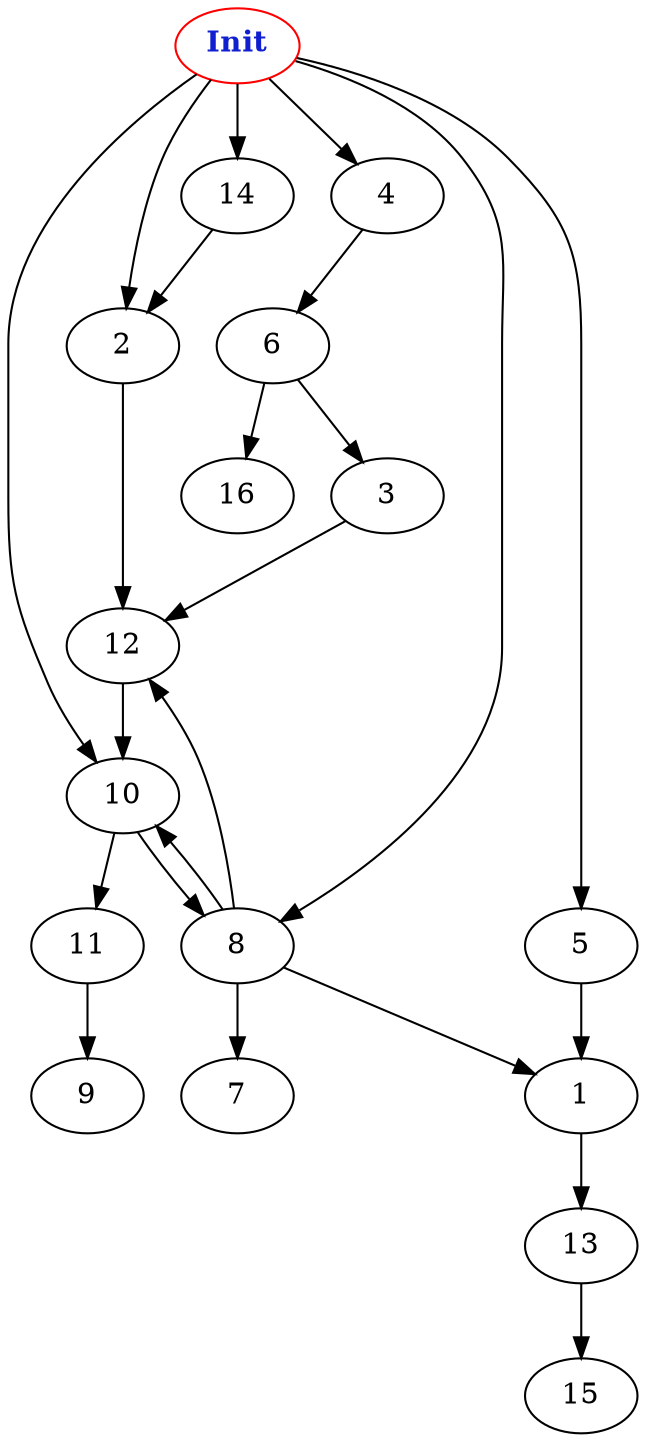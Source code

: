 digraph "Perturbed Net Graph with 17 nodes" {
edge ["class"="link-class"]
"0" ["color"="red","label"=<<b>Init</b>>,"fontcolor"="#1020d0"]
"0" -> "2" ["weight"="8.0"]
"0" -> "4" ["weight"="2.0"]
"0" -> "8" ["weight"="2.0"]
"0" -> "10" ["weight"="1.0"]
"0" -> "14" ["weight"="4.0"]
"0" -> "5" ["weight"="2.0"]
"2" -> "12" ["weight"="8.0"]
"4" -> "6" ["weight"="1.0"]
"8" -> "12" ["weight"="8.0"]
"8" -> "7" ["weight"="8.0"]
"8" -> "10" ["weight"="9.0"]
"8" -> "1" ["weight"="1.0"]
"10" -> "8" ["weight"="1.0"]
"10" -> "11" ["weight"="7.0"]
"14" -> "2" ["weight"="3.0"]
"5" -> "1" ["weight"="4.0"]
"1" -> "13" ["weight"="2.0"]
"13" -> "15" ["weight"="7.0"]
"12" -> "10" ["weight"="9.0"]
"11" -> "9" ["weight"="6.0"]
"6" -> "3" ["weight"="2.0"]
"6" -> "16" ["weight"="6.0"]
"3" -> "12" ["weight"="1.0"]
}